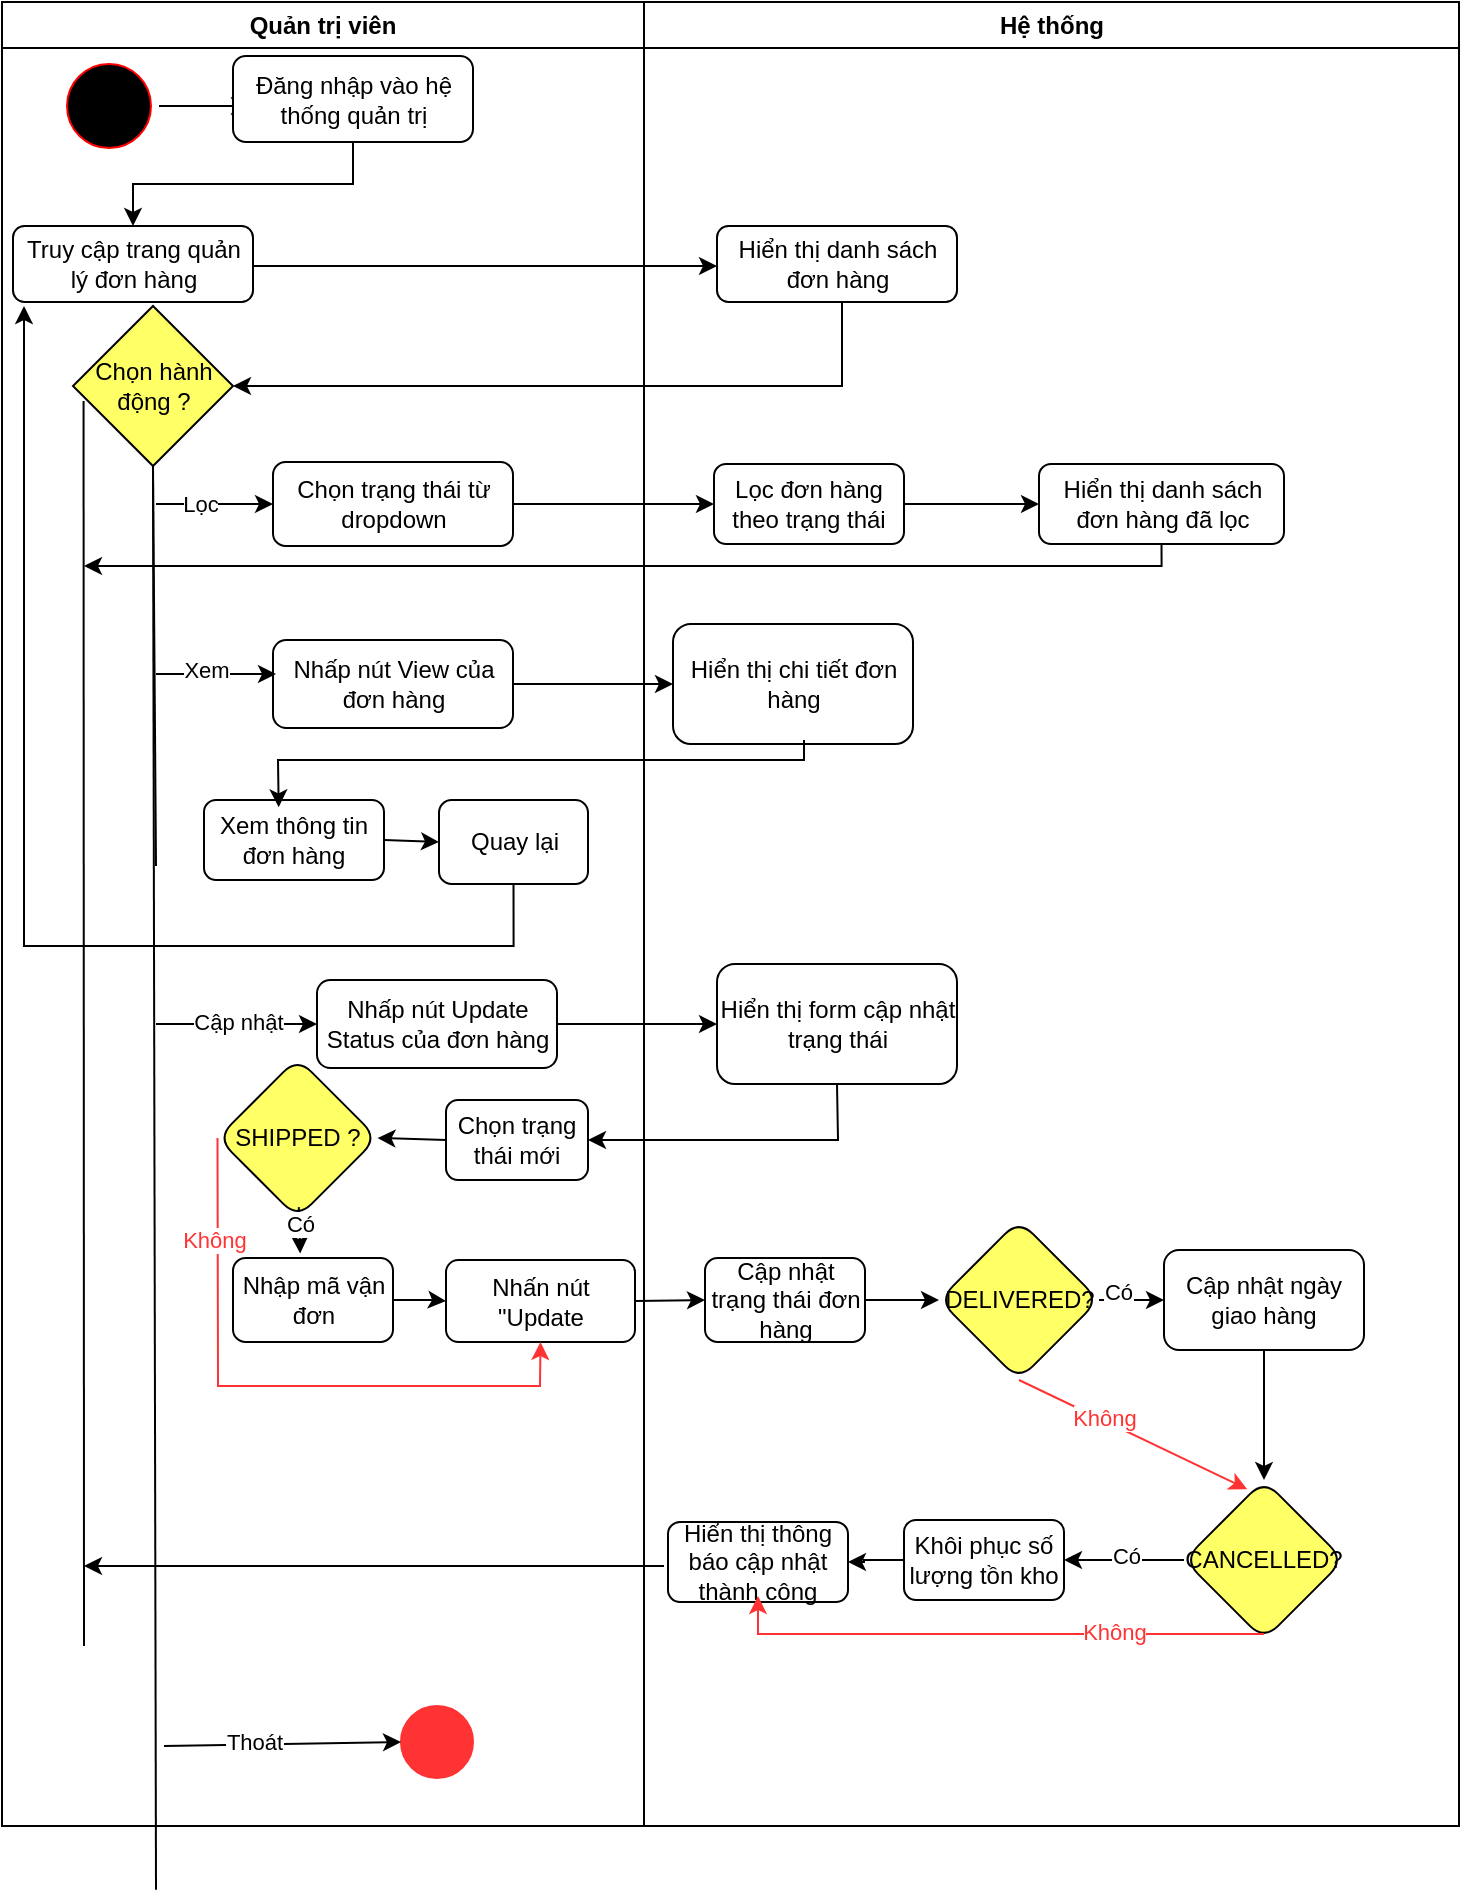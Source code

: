 <mxfile version="26.2.13">
  <diagram name="Page-1" id="e7e014a7-5840-1c2e-5031-d8a46d1fe8dd">
    <mxGraphModel dx="1808" dy="928" grid="1" gridSize="10" guides="1" tooltips="1" connect="1" arrows="1" fold="1" page="1" pageScale="1" pageWidth="1169" pageHeight="826" background="none" math="0" shadow="0">
      <root>
        <mxCell id="0" />
        <mxCell id="1" parent="0" />
        <mxCell id="blLtS9DisGly94zTEJrf-41" value="Quản trị viên" style="swimlane;whiteSpace=wrap" vertex="1" parent="1">
          <mxGeometry x="439" y="128" width="321" height="912" as="geometry" />
        </mxCell>
        <mxCell id="blLtS9DisGly94zTEJrf-42" value="" style="edgeStyle=orthogonalEdgeStyle;rounded=0;orthogonalLoop=1;jettySize=auto;html=1;" edge="1" parent="blLtS9DisGly94zTEJrf-41" source="blLtS9DisGly94zTEJrf-43">
          <mxGeometry relative="1" as="geometry">
            <mxPoint x="123.5" y="52" as="targetPoint" />
          </mxGeometry>
        </mxCell>
        <mxCell id="blLtS9DisGly94zTEJrf-43" value="" style="ellipse;shape=startState;fillColor=#000000;strokeColor=#ff0000;" vertex="1" parent="blLtS9DisGly94zTEJrf-41">
          <mxGeometry x="28.5" y="27" width="50" height="50" as="geometry" />
        </mxCell>
        <mxCell id="blLtS9DisGly94zTEJrf-44" value="" style="edgeStyle=orthogonalEdgeStyle;rounded=0;orthogonalLoop=1;jettySize=auto;html=1;" edge="1" parent="blLtS9DisGly94zTEJrf-41" source="blLtS9DisGly94zTEJrf-45" target="blLtS9DisGly94zTEJrf-46">
          <mxGeometry relative="1" as="geometry" />
        </mxCell>
        <mxCell id="blLtS9DisGly94zTEJrf-45" value="Đăng nhập vào hệ thống quản trị" style="rounded=1;whiteSpace=wrap;html=1;" vertex="1" parent="blLtS9DisGly94zTEJrf-41">
          <mxGeometry x="115.5" y="27" width="120" height="43" as="geometry" />
        </mxCell>
        <mxCell id="blLtS9DisGly94zTEJrf-46" value="Truy cập trang quản lý đơn hàng" style="whiteSpace=wrap;html=1;rounded=1;" vertex="1" parent="blLtS9DisGly94zTEJrf-41">
          <mxGeometry x="5.5" y="112" width="120" height="38" as="geometry" />
        </mxCell>
        <mxCell id="blLtS9DisGly94zTEJrf-47" value="Chọn hành động ?" style="rhombus;whiteSpace=wrap;html=1;fillColor=#FFFF66;" vertex="1" parent="blLtS9DisGly94zTEJrf-41">
          <mxGeometry x="35.5" y="152" width="80" height="80" as="geometry" />
        </mxCell>
        <mxCell id="blLtS9DisGly94zTEJrf-48" value="" style="edgeStyle=orthogonalEdgeStyle;rounded=0;orthogonalLoop=1;jettySize=auto;html=1;exitX=0.5;exitY=1;exitDx=0;exitDy=0;" edge="1" parent="blLtS9DisGly94zTEJrf-41" source="blLtS9DisGly94zTEJrf-69">
          <mxGeometry relative="1" as="geometry">
            <mxPoint x="336.5" y="150.0" as="sourcePoint" />
            <mxPoint x="115.5" y="192" as="targetPoint" />
            <Array as="points">
              <mxPoint x="420" y="150" />
              <mxPoint x="420" y="192" />
            </Array>
          </mxGeometry>
        </mxCell>
        <mxCell id="blLtS9DisGly94zTEJrf-49" value="Chọn trạng thái từ dropdown" style="rounded=1;whiteSpace=wrap;html=1;" vertex="1" parent="blLtS9DisGly94zTEJrf-41">
          <mxGeometry x="135.5" y="230" width="120" height="42" as="geometry" />
        </mxCell>
        <mxCell id="blLtS9DisGly94zTEJrf-50" value="" style="edgeStyle=orthogonalEdgeStyle;rounded=0;orthogonalLoop=1;jettySize=auto;html=1;" edge="1" parent="blLtS9DisGly94zTEJrf-41" source="blLtS9DisGly94zTEJrf-51" target="blLtS9DisGly94zTEJrf-62">
          <mxGeometry relative="1" as="geometry" />
        </mxCell>
        <mxCell id="blLtS9DisGly94zTEJrf-51" value="Nhấp nút View của đơn hàng" style="rounded=1;whiteSpace=wrap;html=1;" vertex="1" parent="blLtS9DisGly94zTEJrf-41">
          <mxGeometry x="135.5" y="319" width="120" height="44" as="geometry" />
        </mxCell>
        <mxCell id="blLtS9DisGly94zTEJrf-52" value="" style="edgeStyle=orthogonalEdgeStyle;rounded=0;orthogonalLoop=1;jettySize=auto;html=1;" edge="1" parent="blLtS9DisGly94zTEJrf-41" source="blLtS9DisGly94zTEJrf-53" target="blLtS9DisGly94zTEJrf-63">
          <mxGeometry relative="1" as="geometry" />
        </mxCell>
        <mxCell id="blLtS9DisGly94zTEJrf-53" value="Nhấp nút Update Status của đơn hàng" style="rounded=1;whiteSpace=wrap;html=1;" vertex="1" parent="blLtS9DisGly94zTEJrf-41">
          <mxGeometry x="157.5" y="489" width="120" height="44" as="geometry" />
        </mxCell>
        <mxCell id="blLtS9DisGly94zTEJrf-62" value="Hiển thị chi tiết đơn hàng" style="whiteSpace=wrap;html=1;rounded=1;" vertex="1" parent="blLtS9DisGly94zTEJrf-41">
          <mxGeometry x="335.5" y="311" width="120" height="60" as="geometry" />
        </mxCell>
        <mxCell id="blLtS9DisGly94zTEJrf-63" value="Hiển thị form cập nhật trạng thái" style="whiteSpace=wrap;html=1;rounded=1;" vertex="1" parent="blLtS9DisGly94zTEJrf-41">
          <mxGeometry x="357.5" y="481" width="120" height="60" as="geometry" />
        </mxCell>
        <mxCell id="blLtS9DisGly94zTEJrf-64" value="SHIPPED ?" style="rhombus;whiteSpace=wrap;html=1;rounded=1;fillColor=#FFFF66;" vertex="1" parent="blLtS9DisGly94zTEJrf-41">
          <mxGeometry x="107.75" y="528" width="80" height="80" as="geometry" />
        </mxCell>
        <mxCell id="blLtS9DisGly94zTEJrf-80" value="Quay lại" style="rounded=1;whiteSpace=wrap;html=1;" vertex="1" parent="blLtS9DisGly94zTEJrf-41">
          <mxGeometry x="218.5" y="399" width="74.5" height="42" as="geometry" />
        </mxCell>
        <mxCell id="blLtS9DisGly94zTEJrf-131" value="Chọn trạng thái mới" style="rounded=1;whiteSpace=wrap;html=1;" vertex="1" parent="blLtS9DisGly94zTEJrf-41">
          <mxGeometry x="222" y="549" width="71" height="40" as="geometry" />
        </mxCell>
        <mxCell id="blLtS9DisGly94zTEJrf-132" value="" style="endArrow=classic;html=1;rounded=0;entryX=1;entryY=0.5;entryDx=0;entryDy=0;exitX=0.5;exitY=1;exitDx=0;exitDy=0;" edge="1" parent="blLtS9DisGly94zTEJrf-41" source="blLtS9DisGly94zTEJrf-63" target="blLtS9DisGly94zTEJrf-131">
          <mxGeometry width="50" height="50" relative="1" as="geometry">
            <mxPoint x="231" y="519" as="sourcePoint" />
            <mxPoint x="281" y="469" as="targetPoint" />
            <Array as="points">
              <mxPoint x="418" y="569" />
            </Array>
          </mxGeometry>
        </mxCell>
        <mxCell id="blLtS9DisGly94zTEJrf-133" value="" style="endArrow=classic;html=1;rounded=0;exitX=0;exitY=0.5;exitDx=0;exitDy=0;entryX=1;entryY=0.5;entryDx=0;entryDy=0;" edge="1" parent="blLtS9DisGly94zTEJrf-41" source="blLtS9DisGly94zTEJrf-131" target="blLtS9DisGly94zTEJrf-64">
          <mxGeometry width="50" height="50" relative="1" as="geometry">
            <mxPoint x="231" y="519" as="sourcePoint" />
            <mxPoint x="281" y="469" as="targetPoint" />
          </mxGeometry>
        </mxCell>
        <mxCell id="blLtS9DisGly94zTEJrf-91" value="Nhập mã vận đơn" style="rounded=1;whiteSpace=wrap;html=1;" vertex="1" parent="blLtS9DisGly94zTEJrf-41">
          <mxGeometry x="115.5" y="628" width="80" height="42" as="geometry" />
        </mxCell>
        <mxCell id="blLtS9DisGly94zTEJrf-134" value="" style="endArrow=classic;html=1;rounded=0;exitX=0.508;exitY=0.932;exitDx=0;exitDy=0;entryX=0.42;entryY=-0.054;entryDx=0;entryDy=0;exitPerimeter=0;entryPerimeter=0;" edge="1" parent="blLtS9DisGly94zTEJrf-41" source="blLtS9DisGly94zTEJrf-64" target="blLtS9DisGly94zTEJrf-91">
          <mxGeometry width="50" height="50" relative="1" as="geometry">
            <mxPoint x="147.75" y="608" as="sourcePoint" />
            <mxPoint x="160.5" y="629" as="targetPoint" />
          </mxGeometry>
        </mxCell>
        <mxCell id="blLtS9DisGly94zTEJrf-136" value="Có" style="edgeLabel;html=1;align=center;verticalAlign=middle;resizable=0;points=[];" vertex="1" connectable="0" parent="blLtS9DisGly94zTEJrf-134">
          <mxGeometry x="-0.284" relative="1" as="geometry">
            <mxPoint as="offset" />
          </mxGeometry>
        </mxCell>
        <mxCell id="blLtS9DisGly94zTEJrf-92" value="Nhấn nút &quot;Update" style="whiteSpace=wrap;html=1;rounded=1;" vertex="1" parent="blLtS9DisGly94zTEJrf-41">
          <mxGeometry x="222" y="629" width="94.5" height="41" as="geometry" />
        </mxCell>
        <mxCell id="blLtS9DisGly94zTEJrf-90" value="" style="edgeStyle=orthogonalEdgeStyle;rounded=0;orthogonalLoop=1;jettySize=auto;html=1;" edge="1" parent="blLtS9DisGly94zTEJrf-41" source="blLtS9DisGly94zTEJrf-91" target="blLtS9DisGly94zTEJrf-92">
          <mxGeometry relative="1" as="geometry" />
        </mxCell>
        <mxCell id="blLtS9DisGly94zTEJrf-154" value="" style="endArrow=classic;html=1;rounded=0;entryX=0.5;entryY=1;entryDx=0;entryDy=0;exitX=0;exitY=0.5;exitDx=0;exitDy=0;strokeColor=#FF3333;" edge="1" parent="blLtS9DisGly94zTEJrf-41" source="blLtS9DisGly94zTEJrf-64" target="blLtS9DisGly94zTEJrf-92">
          <mxGeometry width="50" height="50" relative="1" as="geometry">
            <mxPoint x="311" y="572" as="sourcePoint" />
            <mxPoint x="361" y="522" as="targetPoint" />
            <Array as="points">
              <mxPoint x="108" y="692" />
              <mxPoint x="269" y="692" />
            </Array>
          </mxGeometry>
        </mxCell>
        <mxCell id="blLtS9DisGly94zTEJrf-155" value="&lt;font style=&quot;color: rgb(255, 51, 51);&quot;&gt;Không&lt;/font&gt;" style="edgeLabel;html=1;align=center;verticalAlign=middle;resizable=0;points=[];" vertex="1" connectable="0" parent="blLtS9DisGly94zTEJrf-154">
          <mxGeometry x="-0.67" y="-2" relative="1" as="geometry">
            <mxPoint as="offset" />
          </mxGeometry>
        </mxCell>
        <mxCell id="blLtS9DisGly94zTEJrf-55" value="" style="ellipse;whiteSpace=wrap;html=1;aspect=fixed;fillColor=#FF3333;strokeColor=#FF3333;" vertex="1" parent="blLtS9DisGly94zTEJrf-41">
          <mxGeometry x="199.5" y="852" width="36" height="36" as="geometry" />
        </mxCell>
        <mxCell id="blLtS9DisGly94zTEJrf-68" value="Hệ thống" style="swimlane;whiteSpace=wrap" vertex="1" parent="1">
          <mxGeometry x="760" y="128" width="407.5" height="912" as="geometry" />
        </mxCell>
        <mxCell id="blLtS9DisGly94zTEJrf-69" value="Hiển thị danh sách đơn hàng" style="whiteSpace=wrap;html=1;rounded=1;" vertex="1" parent="blLtS9DisGly94zTEJrf-68">
          <mxGeometry x="36.5" y="112" width="120" height="38" as="geometry" />
        </mxCell>
        <mxCell id="blLtS9DisGly94zTEJrf-128" value="" style="edgeStyle=orthogonalEdgeStyle;rounded=0;orthogonalLoop=1;jettySize=auto;html=1;" edge="1" parent="blLtS9DisGly94zTEJrf-68" source="blLtS9DisGly94zTEJrf-70" target="blLtS9DisGly94zTEJrf-127">
          <mxGeometry relative="1" as="geometry" />
        </mxCell>
        <mxCell id="blLtS9DisGly94zTEJrf-70" value="Lọc đơn hàng theo trạng thái" style="whiteSpace=wrap;html=1;rounded=1;" vertex="1" parent="blLtS9DisGly94zTEJrf-68">
          <mxGeometry x="35" y="231" width="95" height="40" as="geometry" />
        </mxCell>
        <mxCell id="blLtS9DisGly94zTEJrf-76" value="Xem thông tin đơn hàng" style="whiteSpace=wrap;html=1;rounded=1;" vertex="1" parent="blLtS9DisGly94zTEJrf-68">
          <mxGeometry x="-220" y="399" width="90" height="40" as="geometry" />
        </mxCell>
        <mxCell id="blLtS9DisGly94zTEJrf-79" style="edgeStyle=orthogonalEdgeStyle;rounded=0;orthogonalLoop=1;jettySize=auto;html=1;exitX=0.5;exitY=1;exitDx=0;exitDy=0;" edge="1" parent="blLtS9DisGly94zTEJrf-68" source="blLtS9DisGly94zTEJrf-80">
          <mxGeometry relative="1" as="geometry">
            <mxPoint x="-310" y="152" as="targetPoint" />
            <Array as="points">
              <mxPoint x="-65" y="472" />
              <mxPoint x="-310" y="472" />
            </Array>
          </mxGeometry>
        </mxCell>
        <mxCell id="blLtS9DisGly94zTEJrf-127" value="Hiển thị danh sách đơn hàng đã lọc" style="whiteSpace=wrap;html=1;rounded=1;" vertex="1" parent="blLtS9DisGly94zTEJrf-68">
          <mxGeometry x="197.5" y="231" width="122.5" height="40" as="geometry" />
        </mxCell>
        <mxCell id="blLtS9DisGly94zTEJrf-141" value="" style="edgeStyle=orthogonalEdgeStyle;rounded=0;orthogonalLoop=1;jettySize=auto;html=1;" edge="1" parent="blLtS9DisGly94zTEJrf-68" source="blLtS9DisGly94zTEJrf-138" target="blLtS9DisGly94zTEJrf-140">
          <mxGeometry relative="1" as="geometry" />
        </mxCell>
        <mxCell id="blLtS9DisGly94zTEJrf-138" value="Cập nhật trạng thái đơn hàng" style="rounded=1;whiteSpace=wrap;html=1;" vertex="1" parent="blLtS9DisGly94zTEJrf-68">
          <mxGeometry x="30.5" y="628" width="80" height="42" as="geometry" />
        </mxCell>
        <mxCell id="blLtS9DisGly94zTEJrf-143" value="" style="edgeStyle=orthogonalEdgeStyle;rounded=0;orthogonalLoop=1;jettySize=auto;html=1;" edge="1" parent="blLtS9DisGly94zTEJrf-68" source="blLtS9DisGly94zTEJrf-140" target="blLtS9DisGly94zTEJrf-142">
          <mxGeometry relative="1" as="geometry" />
        </mxCell>
        <mxCell id="blLtS9DisGly94zTEJrf-144" value="Có" style="edgeLabel;html=1;align=center;verticalAlign=middle;resizable=0;points=[];" vertex="1" connectable="0" parent="blLtS9DisGly94zTEJrf-143">
          <mxGeometry x="-0.62" y="4" relative="1" as="geometry">
            <mxPoint as="offset" />
          </mxGeometry>
        </mxCell>
        <mxCell id="blLtS9DisGly94zTEJrf-140" value="DELIVERED?" style="rhombus;whiteSpace=wrap;html=1;rounded=1;fillColor=#FFFF66;" vertex="1" parent="blLtS9DisGly94zTEJrf-68">
          <mxGeometry x="147.5" y="609" width="80" height="80" as="geometry" />
        </mxCell>
        <mxCell id="blLtS9DisGly94zTEJrf-146" value="" style="edgeStyle=orthogonalEdgeStyle;rounded=0;orthogonalLoop=1;jettySize=auto;html=1;" edge="1" parent="blLtS9DisGly94zTEJrf-68" source="blLtS9DisGly94zTEJrf-142" target="blLtS9DisGly94zTEJrf-145">
          <mxGeometry relative="1" as="geometry" />
        </mxCell>
        <mxCell id="blLtS9DisGly94zTEJrf-142" value="Cập nhật ngày giao hàng" style="whiteSpace=wrap;html=1;rounded=1;" vertex="1" parent="blLtS9DisGly94zTEJrf-68">
          <mxGeometry x="260" y="624" width="100" height="50" as="geometry" />
        </mxCell>
        <mxCell id="blLtS9DisGly94zTEJrf-148" value="" style="edgeStyle=orthogonalEdgeStyle;rounded=0;orthogonalLoop=1;jettySize=auto;html=1;" edge="1" parent="blLtS9DisGly94zTEJrf-68" source="blLtS9DisGly94zTEJrf-145" target="blLtS9DisGly94zTEJrf-147">
          <mxGeometry relative="1" as="geometry" />
        </mxCell>
        <mxCell id="blLtS9DisGly94zTEJrf-158" value="Có" style="edgeLabel;html=1;align=center;verticalAlign=middle;resizable=0;points=[];" vertex="1" connectable="0" parent="blLtS9DisGly94zTEJrf-148">
          <mxGeometry x="-0.034" y="-2" relative="1" as="geometry">
            <mxPoint as="offset" />
          </mxGeometry>
        </mxCell>
        <mxCell id="blLtS9DisGly94zTEJrf-145" value="CANCELLED?" style="rhombus;whiteSpace=wrap;html=1;rounded=1;fillColor=#FFFF66;" vertex="1" parent="blLtS9DisGly94zTEJrf-68">
          <mxGeometry x="270" y="739" width="80" height="80" as="geometry" />
        </mxCell>
        <mxCell id="blLtS9DisGly94zTEJrf-151" value="" style="edgeStyle=orthogonalEdgeStyle;rounded=0;orthogonalLoop=1;jettySize=auto;html=1;" edge="1" parent="blLtS9DisGly94zTEJrf-68" source="blLtS9DisGly94zTEJrf-147" target="blLtS9DisGly94zTEJrf-149">
          <mxGeometry relative="1" as="geometry" />
        </mxCell>
        <mxCell id="blLtS9DisGly94zTEJrf-147" value="Khôi phục số lượng tồn kho" style="whiteSpace=wrap;html=1;rounded=1;" vertex="1" parent="blLtS9DisGly94zTEJrf-68">
          <mxGeometry x="130" y="759" width="80" height="40" as="geometry" />
        </mxCell>
        <mxCell id="blLtS9DisGly94zTEJrf-149" value="Hiển thị thông báo cập nhật thành công" style="whiteSpace=wrap;html=1;rounded=1;" vertex="1" parent="blLtS9DisGly94zTEJrf-68">
          <mxGeometry x="12" y="760" width="90" height="40" as="geometry" />
        </mxCell>
        <mxCell id="blLtS9DisGly94zTEJrf-153" value="" style="endArrow=classic;html=1;rounded=0;exitX=0.5;exitY=1;exitDx=0;exitDy=0;entryX=0.5;entryY=1;entryDx=0;entryDy=0;strokeColor=#FF3333;" edge="1" parent="blLtS9DisGly94zTEJrf-68">
          <mxGeometry width="50" height="50" relative="1" as="geometry">
            <mxPoint x="310" y="816.0" as="sourcePoint" />
            <mxPoint x="57" y="797" as="targetPoint" />
            <Array as="points">
              <mxPoint x="57" y="816" />
            </Array>
          </mxGeometry>
        </mxCell>
        <mxCell id="blLtS9DisGly94zTEJrf-164" value="&lt;font style=&quot;color: rgb(255, 51, 51);&quot;&gt;Không&lt;/font&gt;" style="edgeLabel;html=1;align=center;verticalAlign=middle;resizable=0;points=[];" vertex="1" connectable="0" parent="blLtS9DisGly94zTEJrf-153">
          <mxGeometry x="-0.449" y="-1" relative="1" as="geometry">
            <mxPoint as="offset" />
          </mxGeometry>
        </mxCell>
        <mxCell id="blLtS9DisGly94zTEJrf-156" value="" style="endArrow=classic;html=1;rounded=0;entryX=0.395;entryY=0.057;entryDx=0;entryDy=0;entryPerimeter=0;exitX=0.5;exitY=1;exitDx=0;exitDy=0;strokeColor=#FF3333;" edge="1" parent="blLtS9DisGly94zTEJrf-68" source="blLtS9DisGly94zTEJrf-140" target="blLtS9DisGly94zTEJrf-145">
          <mxGeometry width="50" height="50" relative="1" as="geometry">
            <mxPoint x="110" y="782" as="sourcePoint" />
            <mxPoint x="160" y="732" as="targetPoint" />
          </mxGeometry>
        </mxCell>
        <mxCell id="blLtS9DisGly94zTEJrf-157" value="&lt;font style=&quot;color: rgb(255, 51, 51);&quot;&gt;Không&lt;/font&gt;" style="edgeLabel;html=1;align=center;verticalAlign=middle;resizable=0;points=[];" vertex="1" connectable="0" parent="blLtS9DisGly94zTEJrf-156">
          <mxGeometry x="-0.264" y="1" relative="1" as="geometry">
            <mxPoint as="offset" />
          </mxGeometry>
        </mxCell>
        <mxCell id="blLtS9DisGly94zTEJrf-96" value="" style="edgeStyle=orthogonalEdgeStyle;rounded=0;orthogonalLoop=1;jettySize=auto;html=1;" edge="1" parent="1" source="blLtS9DisGly94zTEJrf-46" target="blLtS9DisGly94zTEJrf-69">
          <mxGeometry relative="1" as="geometry">
            <Array as="points">
              <mxPoint x="750" y="260" />
              <mxPoint x="750" y="260" />
            </Array>
          </mxGeometry>
        </mxCell>
        <mxCell id="blLtS9DisGly94zTEJrf-97" value="" style="endArrow=none;html=1;rounded=0;entryX=0.5;entryY=1;entryDx=0;entryDy=0;" edge="1" parent="1" target="blLtS9DisGly94zTEJrf-47">
          <mxGeometry width="50" height="50" relative="1" as="geometry">
            <mxPoint x="516" y="560" as="sourcePoint" />
            <mxPoint x="560" y="400" as="targetPoint" />
          </mxGeometry>
        </mxCell>
        <mxCell id="blLtS9DisGly94zTEJrf-98" value="" style="endArrow=classic;html=1;rounded=0;entryX=0;entryY=0.5;entryDx=0;entryDy=0;" edge="1" parent="1" target="blLtS9DisGly94zTEJrf-49">
          <mxGeometry width="50" height="50" relative="1" as="geometry">
            <mxPoint x="516" y="379" as="sourcePoint" />
            <mxPoint x="565.5" y="379" as="targetPoint" />
          </mxGeometry>
        </mxCell>
        <mxCell id="blLtS9DisGly94zTEJrf-124" value="Lọc" style="edgeLabel;html=1;align=center;verticalAlign=middle;resizable=0;points=[];" vertex="1" connectable="0" parent="blLtS9DisGly94zTEJrf-98">
          <mxGeometry x="-0.265" relative="1" as="geometry">
            <mxPoint as="offset" />
          </mxGeometry>
        </mxCell>
        <mxCell id="blLtS9DisGly94zTEJrf-100" value="" style="endArrow=classic;html=1;rounded=0;" edge="1" parent="1">
          <mxGeometry width="50" height="50" relative="1" as="geometry">
            <mxPoint x="516" y="464" as="sourcePoint" />
            <mxPoint x="576" y="464" as="targetPoint" />
          </mxGeometry>
        </mxCell>
        <mxCell id="blLtS9DisGly94zTEJrf-125" value="Xem" style="edgeLabel;html=1;align=center;verticalAlign=middle;resizable=0;points=[];" vertex="1" connectable="0" parent="blLtS9DisGly94zTEJrf-100">
          <mxGeometry x="-0.164" y="2" relative="1" as="geometry">
            <mxPoint as="offset" />
          </mxGeometry>
        </mxCell>
        <mxCell id="blLtS9DisGly94zTEJrf-102" value="" style="endArrow=classic;html=1;rounded=0;entryX=0;entryY=0.5;entryDx=0;entryDy=0;" edge="1" parent="1" target="blLtS9DisGly94zTEJrf-53">
          <mxGeometry width="50" height="50" relative="1" as="geometry">
            <mxPoint x="516" y="639" as="sourcePoint" />
            <mxPoint x="575.5" y="681.0" as="targetPoint" />
          </mxGeometry>
        </mxCell>
        <mxCell id="blLtS9DisGly94zTEJrf-103" value="Xóa" style="edgeLabel;html=1;align=center;verticalAlign=middle;resizable=0;points=[];" vertex="1" connectable="0" parent="blLtS9DisGly94zTEJrf-102">
          <mxGeometry x="-0.03" relative="1" as="geometry">
            <mxPoint as="offset" />
          </mxGeometry>
        </mxCell>
        <mxCell id="blLtS9DisGly94zTEJrf-126" value="Cập nhật" style="edgeLabel;html=1;align=center;verticalAlign=middle;resizable=0;points=[];" vertex="1" connectable="0" parent="blLtS9DisGly94zTEJrf-102">
          <mxGeometry x="0.001" y="1" relative="1" as="geometry">
            <mxPoint as="offset" />
          </mxGeometry>
        </mxCell>
        <mxCell id="blLtS9DisGly94zTEJrf-106" value="" style="edgeStyle=orthogonalEdgeStyle;rounded=0;orthogonalLoop=1;jettySize=auto;html=1;" edge="1" parent="1" source="blLtS9DisGly94zTEJrf-49" target="blLtS9DisGly94zTEJrf-70">
          <mxGeometry relative="1" as="geometry" />
        </mxCell>
        <mxCell id="blLtS9DisGly94zTEJrf-107" value="" style="edgeStyle=orthogonalEdgeStyle;rounded=0;orthogonalLoop=1;jettySize=auto;html=1;exitX=0.5;exitY=1;exitDx=0;exitDy=0;" edge="1" parent="1" source="blLtS9DisGly94zTEJrf-127">
          <mxGeometry relative="1" as="geometry">
            <Array as="points">
              <mxPoint x="1019" y="410" />
            </Array>
            <mxPoint x="480" y="410" as="targetPoint" />
          </mxGeometry>
        </mxCell>
        <mxCell id="blLtS9DisGly94zTEJrf-111" value="" style="endArrow=none;html=1;rounded=0;entryX=0.5;entryY=1;entryDx=0;entryDy=0;" edge="1" parent="1" target="blLtS9DisGly94zTEJrf-47">
          <mxGeometry width="50" height="50" relative="1" as="geometry">
            <mxPoint x="516" y="1071.818" as="sourcePoint" />
            <mxPoint x="516" y="360" as="targetPoint" />
          </mxGeometry>
        </mxCell>
        <mxCell id="blLtS9DisGly94zTEJrf-112" value="" style="endArrow=classic;html=1;rounded=0;entryX=0.415;entryY=0.092;entryDx=0;entryDy=0;entryPerimeter=0;" edge="1" parent="1" target="blLtS9DisGly94zTEJrf-76">
          <mxGeometry width="50" height="50" relative="1" as="geometry">
            <mxPoint x="840" y="497" as="sourcePoint" />
            <mxPoint x="730" y="647" as="targetPoint" />
            <Array as="points">
              <mxPoint x="840" y="507" />
              <mxPoint x="577" y="507" />
            </Array>
          </mxGeometry>
        </mxCell>
        <mxCell id="blLtS9DisGly94zTEJrf-130" value="" style="endArrow=classic;html=1;rounded=0;exitX=1;exitY=0.5;exitDx=0;exitDy=0;entryX=0;entryY=0.5;entryDx=0;entryDy=0;" edge="1" parent="1" source="blLtS9DisGly94zTEJrf-76" target="blLtS9DisGly94zTEJrf-80">
          <mxGeometry width="50" height="50" relative="1" as="geometry">
            <mxPoint x="670" y="487" as="sourcePoint" />
            <mxPoint x="720" y="437" as="targetPoint" />
          </mxGeometry>
        </mxCell>
        <mxCell id="blLtS9DisGly94zTEJrf-139" value="" style="endArrow=classic;html=1;rounded=0;exitX=1;exitY=0.5;exitDx=0;exitDy=0;entryX=0;entryY=0.5;entryDx=0;entryDy=0;" edge="1" parent="1" source="blLtS9DisGly94zTEJrf-92" target="blLtS9DisGly94zTEJrf-138">
          <mxGeometry width="50" height="50" relative="1" as="geometry">
            <mxPoint x="750" y="787" as="sourcePoint" />
            <mxPoint x="800" y="737" as="targetPoint" />
          </mxGeometry>
        </mxCell>
        <mxCell id="blLtS9DisGly94zTEJrf-159" value="" style="endArrow=classic;html=1;rounded=0;" edge="1" parent="1">
          <mxGeometry width="50" height="50" relative="1" as="geometry">
            <mxPoint x="770" y="910" as="sourcePoint" />
            <mxPoint x="480" y="910" as="targetPoint" />
          </mxGeometry>
        </mxCell>
        <mxCell id="blLtS9DisGly94zTEJrf-160" value="" style="endArrow=none;html=1;rounded=0;entryX=0.066;entryY=0.593;entryDx=0;entryDy=0;entryPerimeter=0;" edge="1" parent="1" target="blLtS9DisGly94zTEJrf-47">
          <mxGeometry width="50" height="50" relative="1" as="geometry">
            <mxPoint x="480" y="950" as="sourcePoint" />
            <mxPoint x="670" y="790" as="targetPoint" />
          </mxGeometry>
        </mxCell>
        <mxCell id="blLtS9DisGly94zTEJrf-161" value="" style="endArrow=classic;html=1;rounded=0;entryX=0;entryY=0.5;entryDx=0;entryDy=0;" edge="1" parent="1" target="blLtS9DisGly94zTEJrf-55">
          <mxGeometry width="50" height="50" relative="1" as="geometry">
            <mxPoint x="520" y="1000" as="sourcePoint" />
            <mxPoint x="800" y="990" as="targetPoint" />
          </mxGeometry>
        </mxCell>
        <mxCell id="blLtS9DisGly94zTEJrf-163" value="Thoát" style="edgeLabel;html=1;align=center;verticalAlign=middle;resizable=0;points=[];" vertex="1" connectable="0" parent="blLtS9DisGly94zTEJrf-161">
          <mxGeometry x="-0.235" y="1" relative="1" as="geometry">
            <mxPoint x="-1" as="offset" />
          </mxGeometry>
        </mxCell>
      </root>
    </mxGraphModel>
  </diagram>
</mxfile>
